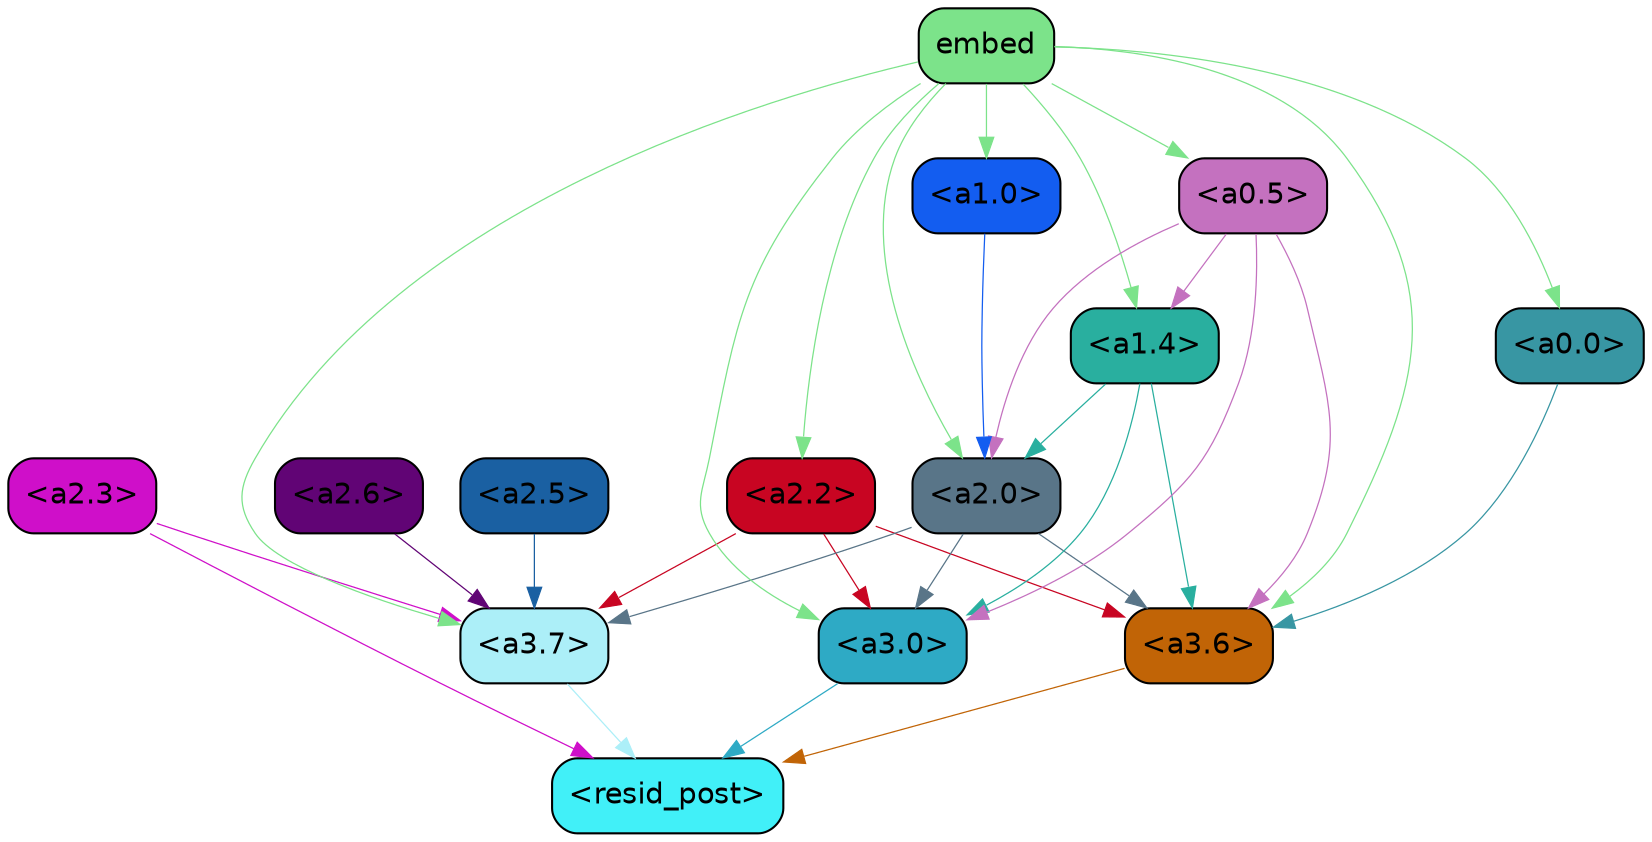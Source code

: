 strict digraph "" {
	graph [bgcolor=transparent,
		layout=dot,
		overlap=false,
		splines=true
	];
	"<a3.7>"	[color=black,
		fillcolor="#aceff8",
		fontname=Helvetica,
		shape=box,
		style="filled, rounded"];
	"<resid_post>"	[color=black,
		fillcolor="#41f0f8",
		fontname=Helvetica,
		shape=box,
		style="filled, rounded"];
	"<a3.7>" -> "<resid_post>"	[color="#aceff8",
		penwidth=0.6];
	"<a3.6>"	[color=black,
		fillcolor="#c16406",
		fontname=Helvetica,
		shape=box,
		style="filled, rounded"];
	"<a3.6>" -> "<resid_post>"	[color="#c16406",
		penwidth=0.6];
	"<a3.0>"	[color=black,
		fillcolor="#2eaac5",
		fontname=Helvetica,
		shape=box,
		style="filled, rounded"];
	"<a3.0>" -> "<resid_post>"	[color="#2eaac5",
		penwidth=0.6];
	"<a2.3>"	[color=black,
		fillcolor="#cf0fc9",
		fontname=Helvetica,
		shape=box,
		style="filled, rounded"];
	"<a2.3>" -> "<a3.7>"	[color="#cf0fc9",
		penwidth=0.6];
	"<a2.3>" -> "<resid_post>"	[color="#cf0fc9",
		penwidth=0.6];
	"<a2.6>"	[color=black,
		fillcolor="#610475",
		fontname=Helvetica,
		shape=box,
		style="filled, rounded"];
	"<a2.6>" -> "<a3.7>"	[color="#610475",
		penwidth=0.6];
	"<a2.5>"	[color=black,
		fillcolor="#1a60a2",
		fontname=Helvetica,
		shape=box,
		style="filled, rounded"];
	"<a2.5>" -> "<a3.7>"	[color="#1a60a2",
		penwidth=0.6];
	"<a2.2>"	[color=black,
		fillcolor="#c80522",
		fontname=Helvetica,
		shape=box,
		style="filled, rounded"];
	"<a2.2>" -> "<a3.7>"	[color="#c80522",
		penwidth=0.6];
	"<a2.2>" -> "<a3.6>"	[color="#c80522",
		penwidth=0.6];
	"<a2.2>" -> "<a3.0>"	[color="#c80522",
		penwidth=0.6];
	"<a2.0>"	[color=black,
		fillcolor="#597588",
		fontname=Helvetica,
		shape=box,
		style="filled, rounded"];
	"<a2.0>" -> "<a3.7>"	[color="#597588",
		penwidth=0.6];
	"<a2.0>" -> "<a3.6>"	[color="#597588",
		penwidth=0.6];
	"<a2.0>" -> "<a3.0>"	[color="#597588",
		penwidth=0.6];
	"<a1.4>"	[color=black,
		fillcolor="#29af9f",
		fontname=Helvetica,
		shape=box,
		style="filled, rounded"];
	"<a1.4>" -> "<a3.6>"	[color="#29af9f",
		penwidth=0.6];
	"<a1.4>" -> "<a3.0>"	[color="#29af9f",
		penwidth=0.6];
	"<a1.4>" -> "<a2.0>"	[color="#29af9f",
		penwidth=0.6];
	embed	[color=black,
		fillcolor="#7ce38a",
		fontname=Helvetica,
		shape=box,
		style="filled, rounded"];
	embed -> "<a3.7>"	[color="#7ce38a",
		penwidth=0.6];
	embed -> "<a3.6>"	[color="#7ce38a",
		penwidth=0.6];
	embed -> "<a3.0>"	[color="#7ce38a",
		penwidth=0.6];
	embed -> "<a2.2>"	[color="#7ce38a",
		penwidth=0.6];
	embed -> "<a2.0>"	[color="#7ce38a",
		penwidth=0.6];
	embed -> "<a1.4>"	[color="#7ce38a",
		penwidth=0.6];
	"<a0.5>"	[color=black,
		fillcolor="#c471bf",
		fontname=Helvetica,
		shape=box,
		style="filled, rounded"];
	embed -> "<a0.5>"	[color="#7ce38a",
		penwidth=0.6];
	"<a0.0>"	[color=black,
		fillcolor="#3896a3",
		fontname=Helvetica,
		shape=box,
		style="filled, rounded"];
	embed -> "<a0.0>"	[color="#7ce38a",
		penwidth=0.6];
	"<a1.0>"	[color=black,
		fillcolor="#135df0",
		fontname=Helvetica,
		shape=box,
		style="filled, rounded"];
	embed -> "<a1.0>"	[color="#7ce38a",
		penwidth=0.6];
	"<a0.5>" -> "<a3.6>"	[color="#c471bf",
		penwidth=0.6];
	"<a0.5>" -> "<a3.0>"	[color="#c471bf",
		penwidth=0.6];
	"<a0.5>" -> "<a2.0>"	[color="#c471bf",
		penwidth=0.6];
	"<a0.5>" -> "<a1.4>"	[color="#c471bf",
		penwidth=0.6];
	"<a0.0>" -> "<a3.6>"	[color="#3896a3",
		penwidth=0.6];
	"<a1.0>" -> "<a2.0>"	[color="#135df0",
		penwidth=0.6];
}
